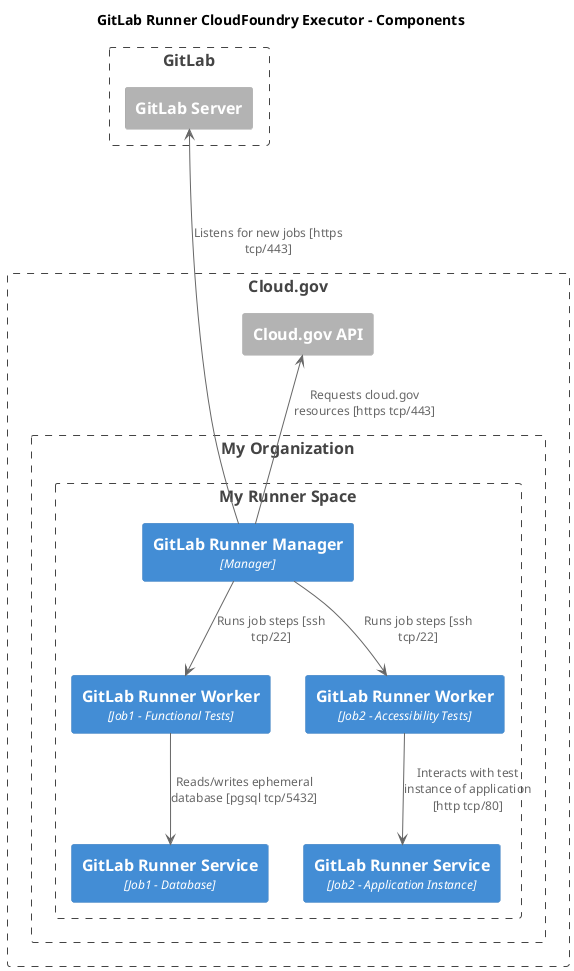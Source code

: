 @startuml
!include <C4/C4_Container>

HIDE_STEREOTYPE()

title GitLab Runner CloudFoundry Executor - Components

Boundary(gitlabcom, "GitLab"){
    Container_Ext(gitlab, "GitLab Server","")
}

Boundary(cloudgov, "Cloud.gov") {
    Container_Ext(cloudgovapi, "Cloud.gov API")
    Boundary(myorg, "My Organization") {
        Boundary(myrunnerspace, "My Runner Space") {
            Container(manager, "GitLab Runner Manager", "Manager")
            Container(worker1, "GitLab Runner Worker", "Job1 - Functional Tests")
            Container(servicedb1, "GitLab Runner Service", "Job1 - Database")

            Container(worker2, "GitLab Runner Worker", "Job2 - Accessibility Tests")
            Container(serviceapp2, "GitLab Runner Service", "Job2 - Application Instance")
    }
}

manager --u--> gitlab : Listens for new jobs [https tcp/443]
manager -u-> cloudgovapi : Requests cloud.gov resources [https tcp/443]
manager --> worker1 : Runs job steps [ssh tcp/22]
manager --> worker2 : Runs job steps [ssh tcp/22]
worker1 --> servicedb1 : Reads/writes ephemeral database [pgsql tcp/5432]
worker2 --> serviceapp2 : Interacts with test instance of application [http tcp/80]

@enduml
